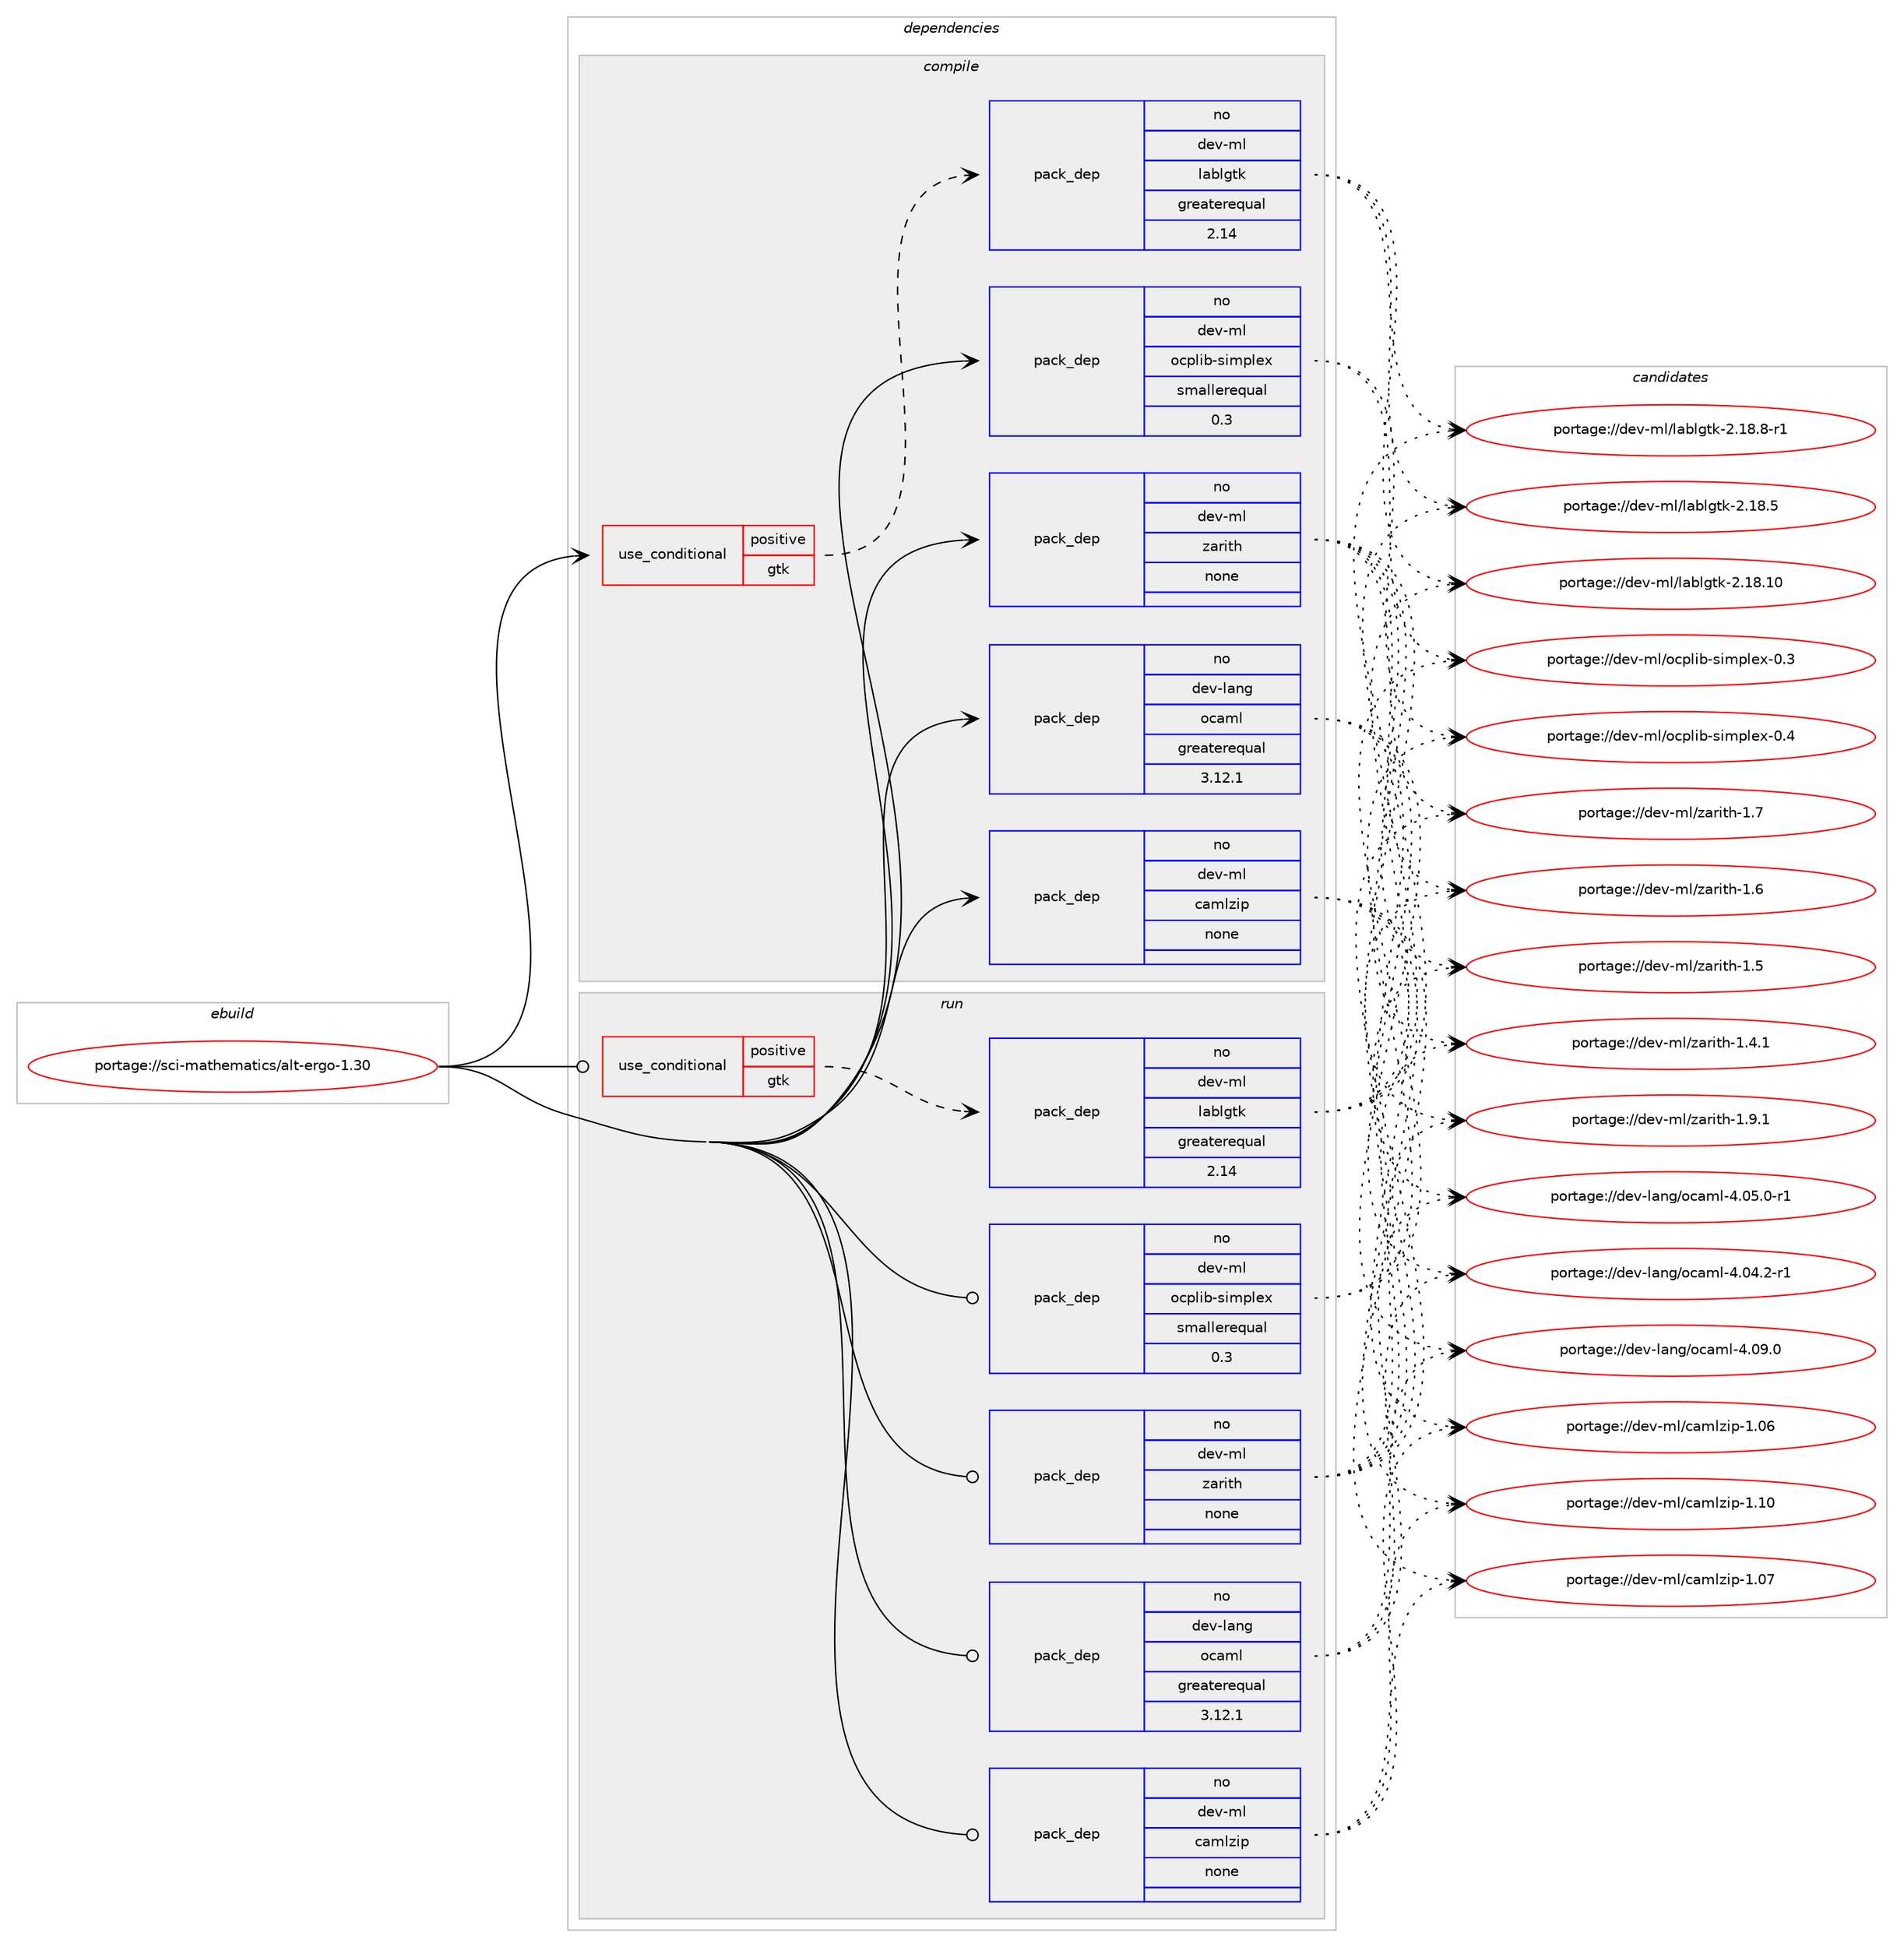 digraph prolog {

# *************
# Graph options
# *************

newrank=true;
concentrate=true;
compound=true;
graph [rankdir=LR,fontname=Helvetica,fontsize=10,ranksep=1.5];#, ranksep=2.5, nodesep=0.2];
edge  [arrowhead=vee];
node  [fontname=Helvetica,fontsize=10];

# **********
# The ebuild
# **********

subgraph cluster_leftcol {
color=gray;
rank=same;
label=<<i>ebuild</i>>;
id [label="portage://sci-mathematics/alt-ergo-1.30", color=red, width=4, href="../sci-mathematics/alt-ergo-1.30.svg"];
}

# ****************
# The dependencies
# ****************

subgraph cluster_midcol {
color=gray;
label=<<i>dependencies</i>>;
subgraph cluster_compile {
fillcolor="#eeeeee";
style=filled;
label=<<i>compile</i>>;
subgraph cond6570 {
dependency36651 [label=<<TABLE BORDER="0" CELLBORDER="1" CELLSPACING="0" CELLPADDING="4"><TR><TD ROWSPAN="3" CELLPADDING="10">use_conditional</TD></TR><TR><TD>positive</TD></TR><TR><TD>gtk</TD></TR></TABLE>>, shape=none, color=red];
subgraph pack29290 {
dependency36652 [label=<<TABLE BORDER="0" CELLBORDER="1" CELLSPACING="0" CELLPADDING="4" WIDTH="220"><TR><TD ROWSPAN="6" CELLPADDING="30">pack_dep</TD></TR><TR><TD WIDTH="110">no</TD></TR><TR><TD>dev-ml</TD></TR><TR><TD>lablgtk</TD></TR><TR><TD>greaterequal</TD></TR><TR><TD>2.14</TD></TR></TABLE>>, shape=none, color=blue];
}
dependency36651:e -> dependency36652:w [weight=20,style="dashed",arrowhead="vee"];
}
id:e -> dependency36651:w [weight=20,style="solid",arrowhead="vee"];
subgraph pack29291 {
dependency36653 [label=<<TABLE BORDER="0" CELLBORDER="1" CELLSPACING="0" CELLPADDING="4" WIDTH="220"><TR><TD ROWSPAN="6" CELLPADDING="30">pack_dep</TD></TR><TR><TD WIDTH="110">no</TD></TR><TR><TD>dev-lang</TD></TR><TR><TD>ocaml</TD></TR><TR><TD>greaterequal</TD></TR><TR><TD>3.12.1</TD></TR></TABLE>>, shape=none, color=blue];
}
id:e -> dependency36653:w [weight=20,style="solid",arrowhead="vee"];
subgraph pack29292 {
dependency36654 [label=<<TABLE BORDER="0" CELLBORDER="1" CELLSPACING="0" CELLPADDING="4" WIDTH="220"><TR><TD ROWSPAN="6" CELLPADDING="30">pack_dep</TD></TR><TR><TD WIDTH="110">no</TD></TR><TR><TD>dev-ml</TD></TR><TR><TD>camlzip</TD></TR><TR><TD>none</TD></TR><TR><TD></TD></TR></TABLE>>, shape=none, color=blue];
}
id:e -> dependency36654:w [weight=20,style="solid",arrowhead="vee"];
subgraph pack29293 {
dependency36655 [label=<<TABLE BORDER="0" CELLBORDER="1" CELLSPACING="0" CELLPADDING="4" WIDTH="220"><TR><TD ROWSPAN="6" CELLPADDING="30">pack_dep</TD></TR><TR><TD WIDTH="110">no</TD></TR><TR><TD>dev-ml</TD></TR><TR><TD>ocplib-simplex</TD></TR><TR><TD>smallerequal</TD></TR><TR><TD>0.3</TD></TR></TABLE>>, shape=none, color=blue];
}
id:e -> dependency36655:w [weight=20,style="solid",arrowhead="vee"];
subgraph pack29294 {
dependency36656 [label=<<TABLE BORDER="0" CELLBORDER="1" CELLSPACING="0" CELLPADDING="4" WIDTH="220"><TR><TD ROWSPAN="6" CELLPADDING="30">pack_dep</TD></TR><TR><TD WIDTH="110">no</TD></TR><TR><TD>dev-ml</TD></TR><TR><TD>zarith</TD></TR><TR><TD>none</TD></TR><TR><TD></TD></TR></TABLE>>, shape=none, color=blue];
}
id:e -> dependency36656:w [weight=20,style="solid",arrowhead="vee"];
}
subgraph cluster_compileandrun {
fillcolor="#eeeeee";
style=filled;
label=<<i>compile and run</i>>;
}
subgraph cluster_run {
fillcolor="#eeeeee";
style=filled;
label=<<i>run</i>>;
subgraph cond6571 {
dependency36657 [label=<<TABLE BORDER="0" CELLBORDER="1" CELLSPACING="0" CELLPADDING="4"><TR><TD ROWSPAN="3" CELLPADDING="10">use_conditional</TD></TR><TR><TD>positive</TD></TR><TR><TD>gtk</TD></TR></TABLE>>, shape=none, color=red];
subgraph pack29295 {
dependency36658 [label=<<TABLE BORDER="0" CELLBORDER="1" CELLSPACING="0" CELLPADDING="4" WIDTH="220"><TR><TD ROWSPAN="6" CELLPADDING="30">pack_dep</TD></TR><TR><TD WIDTH="110">no</TD></TR><TR><TD>dev-ml</TD></TR><TR><TD>lablgtk</TD></TR><TR><TD>greaterequal</TD></TR><TR><TD>2.14</TD></TR></TABLE>>, shape=none, color=blue];
}
dependency36657:e -> dependency36658:w [weight=20,style="dashed",arrowhead="vee"];
}
id:e -> dependency36657:w [weight=20,style="solid",arrowhead="odot"];
subgraph pack29296 {
dependency36659 [label=<<TABLE BORDER="0" CELLBORDER="1" CELLSPACING="0" CELLPADDING="4" WIDTH="220"><TR><TD ROWSPAN="6" CELLPADDING="30">pack_dep</TD></TR><TR><TD WIDTH="110">no</TD></TR><TR><TD>dev-lang</TD></TR><TR><TD>ocaml</TD></TR><TR><TD>greaterequal</TD></TR><TR><TD>3.12.1</TD></TR></TABLE>>, shape=none, color=blue];
}
id:e -> dependency36659:w [weight=20,style="solid",arrowhead="odot"];
subgraph pack29297 {
dependency36660 [label=<<TABLE BORDER="0" CELLBORDER="1" CELLSPACING="0" CELLPADDING="4" WIDTH="220"><TR><TD ROWSPAN="6" CELLPADDING="30">pack_dep</TD></TR><TR><TD WIDTH="110">no</TD></TR><TR><TD>dev-ml</TD></TR><TR><TD>camlzip</TD></TR><TR><TD>none</TD></TR><TR><TD></TD></TR></TABLE>>, shape=none, color=blue];
}
id:e -> dependency36660:w [weight=20,style="solid",arrowhead="odot"];
subgraph pack29298 {
dependency36661 [label=<<TABLE BORDER="0" CELLBORDER="1" CELLSPACING="0" CELLPADDING="4" WIDTH="220"><TR><TD ROWSPAN="6" CELLPADDING="30">pack_dep</TD></TR><TR><TD WIDTH="110">no</TD></TR><TR><TD>dev-ml</TD></TR><TR><TD>ocplib-simplex</TD></TR><TR><TD>smallerequal</TD></TR><TR><TD>0.3</TD></TR></TABLE>>, shape=none, color=blue];
}
id:e -> dependency36661:w [weight=20,style="solid",arrowhead="odot"];
subgraph pack29299 {
dependency36662 [label=<<TABLE BORDER="0" CELLBORDER="1" CELLSPACING="0" CELLPADDING="4" WIDTH="220"><TR><TD ROWSPAN="6" CELLPADDING="30">pack_dep</TD></TR><TR><TD WIDTH="110">no</TD></TR><TR><TD>dev-ml</TD></TR><TR><TD>zarith</TD></TR><TR><TD>none</TD></TR><TR><TD></TD></TR></TABLE>>, shape=none, color=blue];
}
id:e -> dependency36662:w [weight=20,style="solid",arrowhead="odot"];
}
}

# **************
# The candidates
# **************

subgraph cluster_choices {
rank=same;
color=gray;
label=<<i>candidates</i>>;

subgraph choice29290 {
color=black;
nodesep=1;
choice10010111845109108471089798108103116107455046495646564511449 [label="portage://dev-ml/lablgtk-2.18.8-r1", color=red, width=4,href="../dev-ml/lablgtk-2.18.8-r1.svg"];
choice1001011184510910847108979810810311610745504649564653 [label="portage://dev-ml/lablgtk-2.18.5", color=red, width=4,href="../dev-ml/lablgtk-2.18.5.svg"];
choice100101118451091084710897981081031161074550464956464948 [label="portage://dev-ml/lablgtk-2.18.10", color=red, width=4,href="../dev-ml/lablgtk-2.18.10.svg"];
dependency36652:e -> choice10010111845109108471089798108103116107455046495646564511449:w [style=dotted,weight="100"];
dependency36652:e -> choice1001011184510910847108979810810311610745504649564653:w [style=dotted,weight="100"];
dependency36652:e -> choice100101118451091084710897981081031161074550464956464948:w [style=dotted,weight="100"];
}
subgraph choice29291 {
color=black;
nodesep=1;
choice100101118451089711010347111999710910845524648574648 [label="portage://dev-lang/ocaml-4.09.0", color=red, width=4,href="../dev-lang/ocaml-4.09.0.svg"];
choice1001011184510897110103471119997109108455246485346484511449 [label="portage://dev-lang/ocaml-4.05.0-r1", color=red, width=4,href="../dev-lang/ocaml-4.05.0-r1.svg"];
choice1001011184510897110103471119997109108455246485246504511449 [label="portage://dev-lang/ocaml-4.04.2-r1", color=red, width=4,href="../dev-lang/ocaml-4.04.2-r1.svg"];
dependency36653:e -> choice100101118451089711010347111999710910845524648574648:w [style=dotted,weight="100"];
dependency36653:e -> choice1001011184510897110103471119997109108455246485346484511449:w [style=dotted,weight="100"];
dependency36653:e -> choice1001011184510897110103471119997109108455246485246504511449:w [style=dotted,weight="100"];
}
subgraph choice29292 {
color=black;
nodesep=1;
choice100101118451091084799971091081221051124549464948 [label="portage://dev-ml/camlzip-1.10", color=red, width=4,href="../dev-ml/camlzip-1.10.svg"];
choice100101118451091084799971091081221051124549464855 [label="portage://dev-ml/camlzip-1.07", color=red, width=4,href="../dev-ml/camlzip-1.07.svg"];
choice100101118451091084799971091081221051124549464854 [label="portage://dev-ml/camlzip-1.06", color=red, width=4,href="../dev-ml/camlzip-1.06.svg"];
dependency36654:e -> choice100101118451091084799971091081221051124549464948:w [style=dotted,weight="100"];
dependency36654:e -> choice100101118451091084799971091081221051124549464855:w [style=dotted,weight="100"];
dependency36654:e -> choice100101118451091084799971091081221051124549464854:w [style=dotted,weight="100"];
}
subgraph choice29293 {
color=black;
nodesep=1;
choice100101118451091084711199112108105984511510510911210810112045484652 [label="portage://dev-ml/ocplib-simplex-0.4", color=red, width=4,href="../dev-ml/ocplib-simplex-0.4.svg"];
choice100101118451091084711199112108105984511510510911210810112045484651 [label="portage://dev-ml/ocplib-simplex-0.3", color=red, width=4,href="../dev-ml/ocplib-simplex-0.3.svg"];
dependency36655:e -> choice100101118451091084711199112108105984511510510911210810112045484652:w [style=dotted,weight="100"];
dependency36655:e -> choice100101118451091084711199112108105984511510510911210810112045484651:w [style=dotted,weight="100"];
}
subgraph choice29294 {
color=black;
nodesep=1;
choice100101118451091084712297114105116104454946574649 [label="portage://dev-ml/zarith-1.9.1", color=red, width=4,href="../dev-ml/zarith-1.9.1.svg"];
choice10010111845109108471229711410511610445494655 [label="portage://dev-ml/zarith-1.7", color=red, width=4,href="../dev-ml/zarith-1.7.svg"];
choice10010111845109108471229711410511610445494654 [label="portage://dev-ml/zarith-1.6", color=red, width=4,href="../dev-ml/zarith-1.6.svg"];
choice10010111845109108471229711410511610445494653 [label="portage://dev-ml/zarith-1.5", color=red, width=4,href="../dev-ml/zarith-1.5.svg"];
choice100101118451091084712297114105116104454946524649 [label="portage://dev-ml/zarith-1.4.1", color=red, width=4,href="../dev-ml/zarith-1.4.1.svg"];
dependency36656:e -> choice100101118451091084712297114105116104454946574649:w [style=dotted,weight="100"];
dependency36656:e -> choice10010111845109108471229711410511610445494655:w [style=dotted,weight="100"];
dependency36656:e -> choice10010111845109108471229711410511610445494654:w [style=dotted,weight="100"];
dependency36656:e -> choice10010111845109108471229711410511610445494653:w [style=dotted,weight="100"];
dependency36656:e -> choice100101118451091084712297114105116104454946524649:w [style=dotted,weight="100"];
}
subgraph choice29295 {
color=black;
nodesep=1;
choice10010111845109108471089798108103116107455046495646564511449 [label="portage://dev-ml/lablgtk-2.18.8-r1", color=red, width=4,href="../dev-ml/lablgtk-2.18.8-r1.svg"];
choice1001011184510910847108979810810311610745504649564653 [label="portage://dev-ml/lablgtk-2.18.5", color=red, width=4,href="../dev-ml/lablgtk-2.18.5.svg"];
choice100101118451091084710897981081031161074550464956464948 [label="portage://dev-ml/lablgtk-2.18.10", color=red, width=4,href="../dev-ml/lablgtk-2.18.10.svg"];
dependency36658:e -> choice10010111845109108471089798108103116107455046495646564511449:w [style=dotted,weight="100"];
dependency36658:e -> choice1001011184510910847108979810810311610745504649564653:w [style=dotted,weight="100"];
dependency36658:e -> choice100101118451091084710897981081031161074550464956464948:w [style=dotted,weight="100"];
}
subgraph choice29296 {
color=black;
nodesep=1;
choice100101118451089711010347111999710910845524648574648 [label="portage://dev-lang/ocaml-4.09.0", color=red, width=4,href="../dev-lang/ocaml-4.09.0.svg"];
choice1001011184510897110103471119997109108455246485346484511449 [label="portage://dev-lang/ocaml-4.05.0-r1", color=red, width=4,href="../dev-lang/ocaml-4.05.0-r1.svg"];
choice1001011184510897110103471119997109108455246485246504511449 [label="portage://dev-lang/ocaml-4.04.2-r1", color=red, width=4,href="../dev-lang/ocaml-4.04.2-r1.svg"];
dependency36659:e -> choice100101118451089711010347111999710910845524648574648:w [style=dotted,weight="100"];
dependency36659:e -> choice1001011184510897110103471119997109108455246485346484511449:w [style=dotted,weight="100"];
dependency36659:e -> choice1001011184510897110103471119997109108455246485246504511449:w [style=dotted,weight="100"];
}
subgraph choice29297 {
color=black;
nodesep=1;
choice100101118451091084799971091081221051124549464948 [label="portage://dev-ml/camlzip-1.10", color=red, width=4,href="../dev-ml/camlzip-1.10.svg"];
choice100101118451091084799971091081221051124549464855 [label="portage://dev-ml/camlzip-1.07", color=red, width=4,href="../dev-ml/camlzip-1.07.svg"];
choice100101118451091084799971091081221051124549464854 [label="portage://dev-ml/camlzip-1.06", color=red, width=4,href="../dev-ml/camlzip-1.06.svg"];
dependency36660:e -> choice100101118451091084799971091081221051124549464948:w [style=dotted,weight="100"];
dependency36660:e -> choice100101118451091084799971091081221051124549464855:w [style=dotted,weight="100"];
dependency36660:e -> choice100101118451091084799971091081221051124549464854:w [style=dotted,weight="100"];
}
subgraph choice29298 {
color=black;
nodesep=1;
choice100101118451091084711199112108105984511510510911210810112045484652 [label="portage://dev-ml/ocplib-simplex-0.4", color=red, width=4,href="../dev-ml/ocplib-simplex-0.4.svg"];
choice100101118451091084711199112108105984511510510911210810112045484651 [label="portage://dev-ml/ocplib-simplex-0.3", color=red, width=4,href="../dev-ml/ocplib-simplex-0.3.svg"];
dependency36661:e -> choice100101118451091084711199112108105984511510510911210810112045484652:w [style=dotted,weight="100"];
dependency36661:e -> choice100101118451091084711199112108105984511510510911210810112045484651:w [style=dotted,weight="100"];
}
subgraph choice29299 {
color=black;
nodesep=1;
choice100101118451091084712297114105116104454946574649 [label="portage://dev-ml/zarith-1.9.1", color=red, width=4,href="../dev-ml/zarith-1.9.1.svg"];
choice10010111845109108471229711410511610445494655 [label="portage://dev-ml/zarith-1.7", color=red, width=4,href="../dev-ml/zarith-1.7.svg"];
choice10010111845109108471229711410511610445494654 [label="portage://dev-ml/zarith-1.6", color=red, width=4,href="../dev-ml/zarith-1.6.svg"];
choice10010111845109108471229711410511610445494653 [label="portage://dev-ml/zarith-1.5", color=red, width=4,href="../dev-ml/zarith-1.5.svg"];
choice100101118451091084712297114105116104454946524649 [label="portage://dev-ml/zarith-1.4.1", color=red, width=4,href="../dev-ml/zarith-1.4.1.svg"];
dependency36662:e -> choice100101118451091084712297114105116104454946574649:w [style=dotted,weight="100"];
dependency36662:e -> choice10010111845109108471229711410511610445494655:w [style=dotted,weight="100"];
dependency36662:e -> choice10010111845109108471229711410511610445494654:w [style=dotted,weight="100"];
dependency36662:e -> choice10010111845109108471229711410511610445494653:w [style=dotted,weight="100"];
dependency36662:e -> choice100101118451091084712297114105116104454946524649:w [style=dotted,weight="100"];
}
}

}
